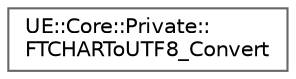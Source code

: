 digraph "Graphical Class Hierarchy"
{
 // INTERACTIVE_SVG=YES
 // LATEX_PDF_SIZE
  bgcolor="transparent";
  edge [fontname=Helvetica,fontsize=10,labelfontname=Helvetica,labelfontsize=10];
  node [fontname=Helvetica,fontsize=10,shape=box,height=0.2,width=0.4];
  rankdir="LR";
  Node0 [id="Node000000",label="UE::Core::Private::\lFTCHARToUTF8_Convert",height=0.2,width=0.4,color="grey40", fillcolor="white", style="filled",URL="$de/dad/classUE_1_1Core_1_1Private_1_1FTCHARToUTF8__Convert.html",tooltip=" "];
}
